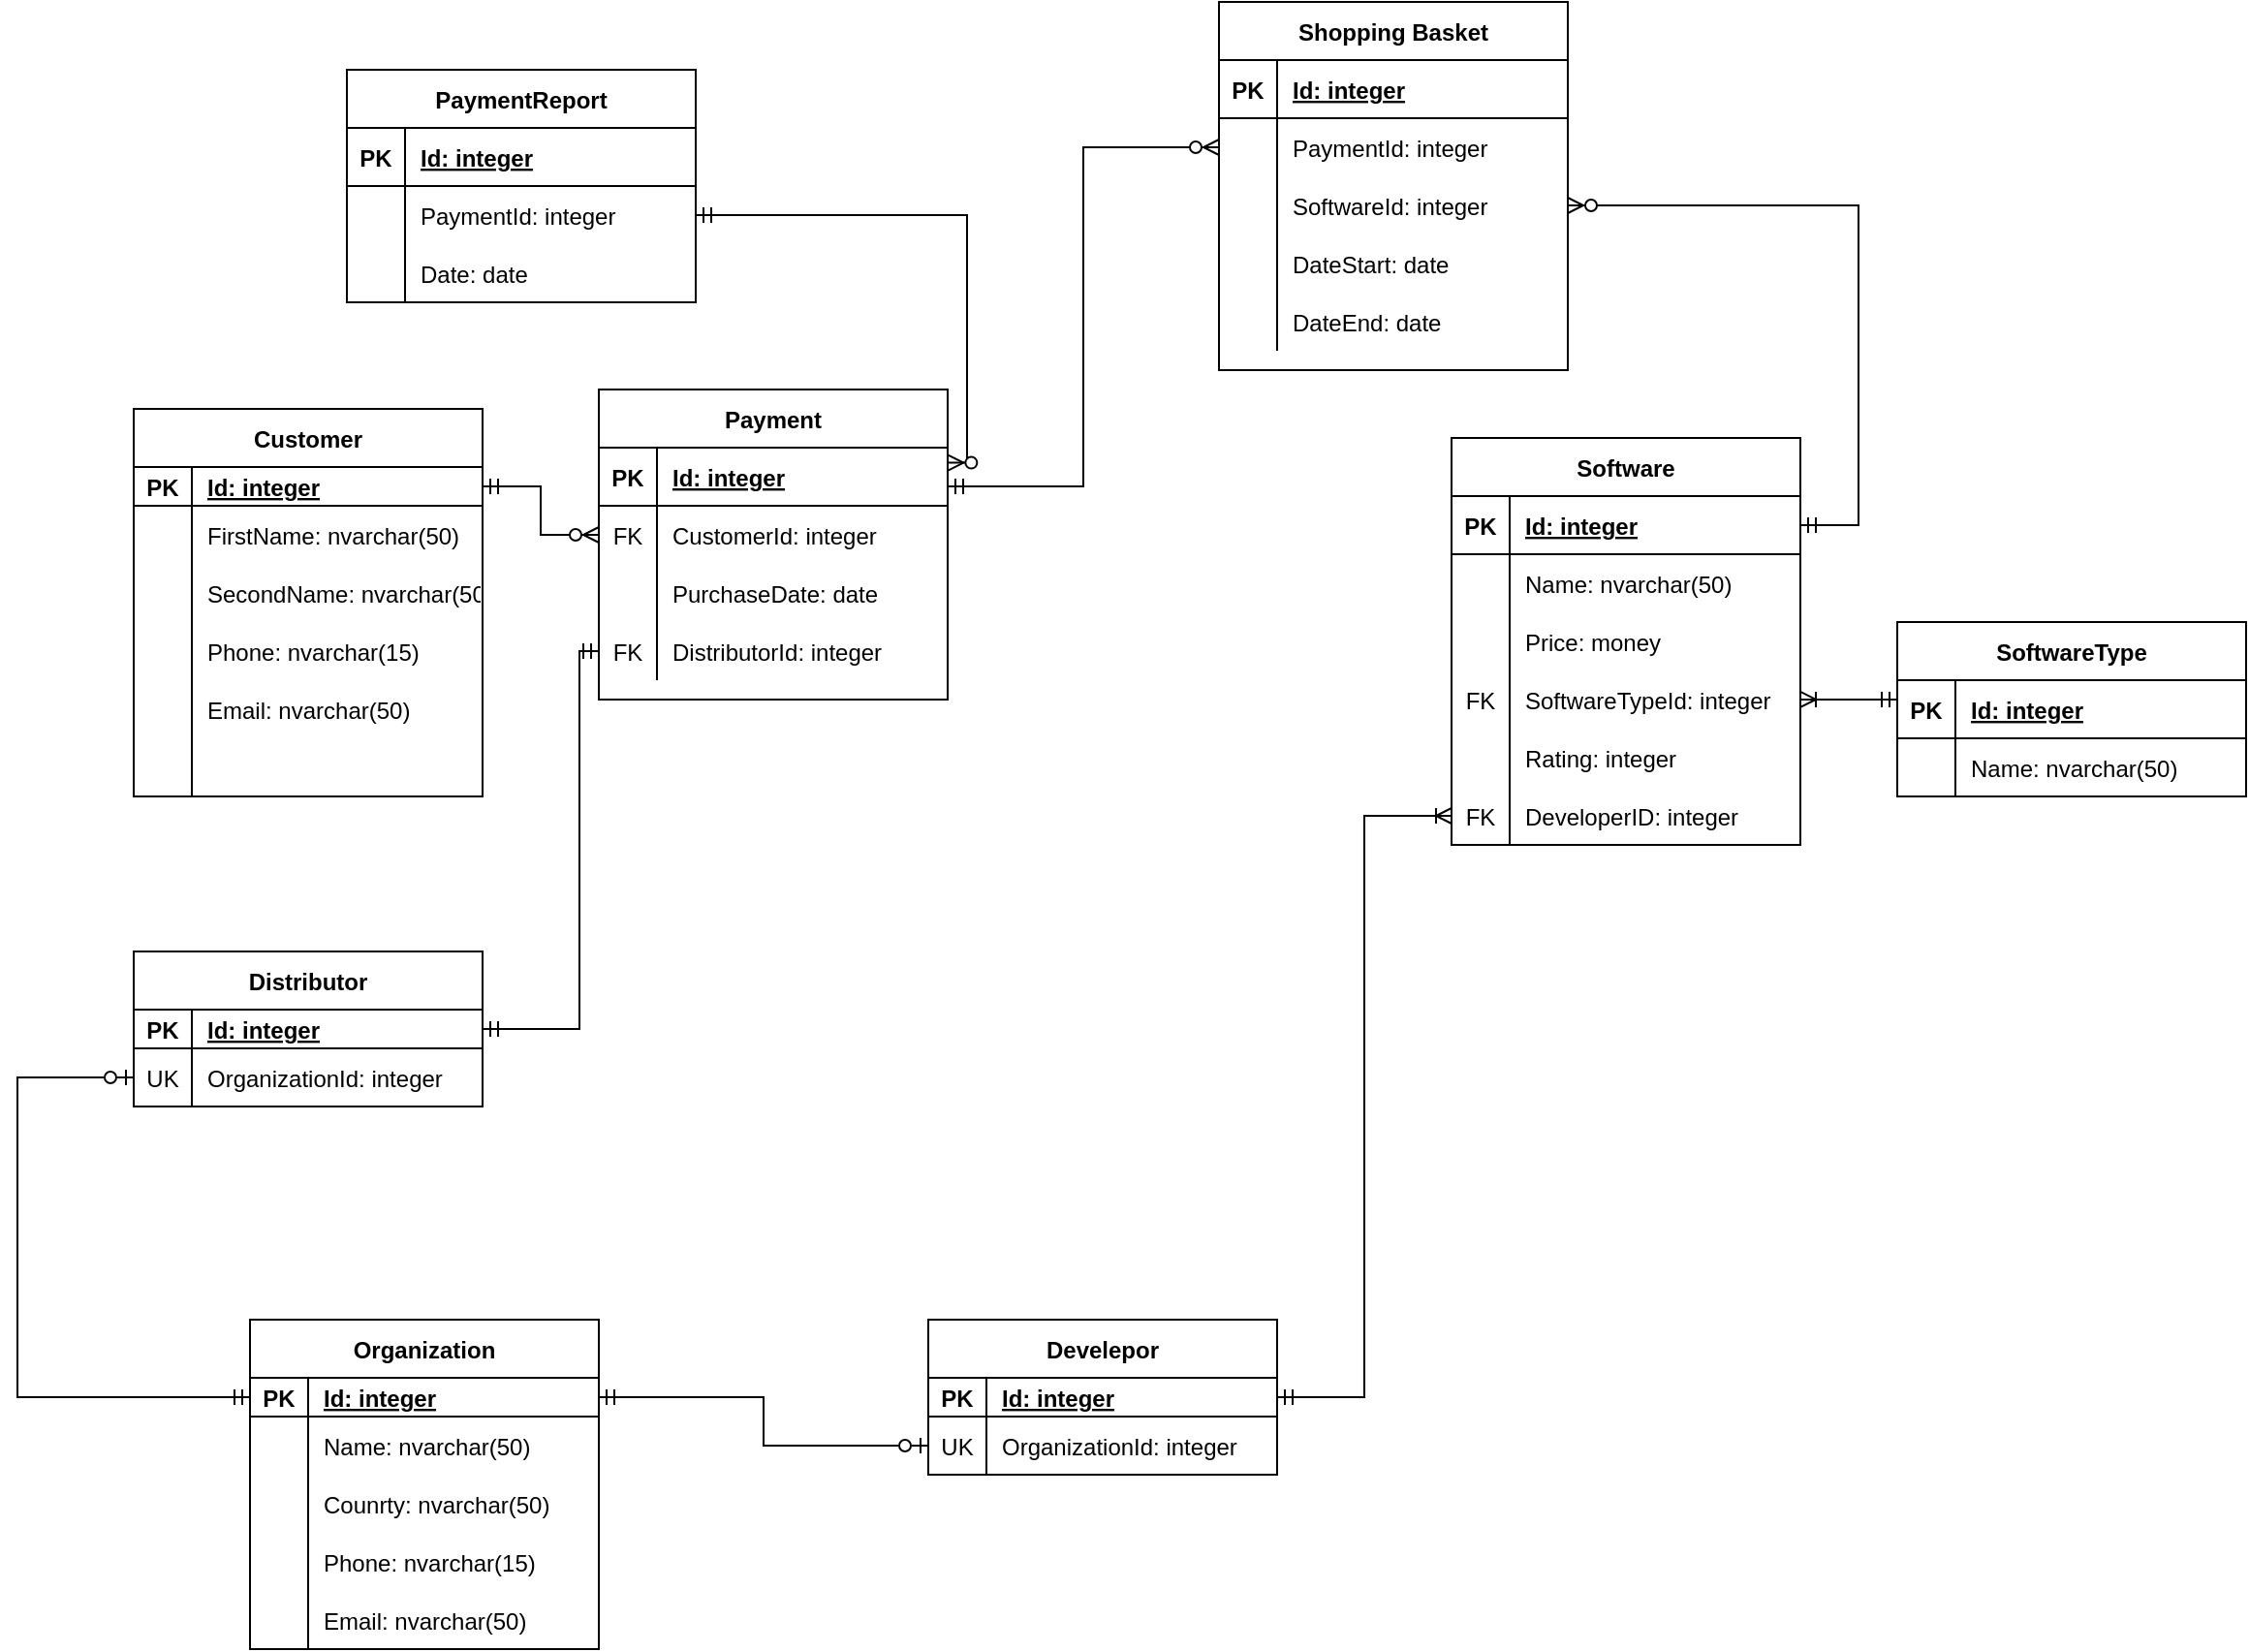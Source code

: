<mxfile version="15.8.6" type="github">
  <diagram id="dhKejh6HC9lYyDCF72yV" name="Page-1">
    <mxGraphModel dx="1221" dy="681" grid="1" gridSize="10" guides="1" tooltips="1" connect="1" arrows="1" fold="1" page="1" pageScale="1" pageWidth="1169" pageHeight="1654" math="0" shadow="0">
      <root>
        <mxCell id="0" />
        <mxCell id="1" parent="0" />
        <mxCell id="jXXDf3yo7wL9RdHtSbnh-8" value="Customer" style="shape=table;startSize=30;container=1;collapsible=1;childLayout=tableLayout;fixedRows=1;rowLines=0;fontStyle=1;align=center;resizeLast=1;strokeColor=default;" parent="1" vertex="1">
          <mxGeometry x="110" y="270" width="180" height="200" as="geometry">
            <mxRectangle x="585" y="700" width="100" height="30" as="alternateBounds" />
          </mxGeometry>
        </mxCell>
        <mxCell id="jXXDf3yo7wL9RdHtSbnh-9" value="" style="shape=partialRectangle;collapsible=0;dropTarget=0;pointerEvents=0;fillColor=none;top=0;left=0;bottom=1;right=0;points=[[0,0.5],[1,0.5]];portConstraint=eastwest;strokeColor=default;" parent="jXXDf3yo7wL9RdHtSbnh-8" vertex="1">
          <mxGeometry y="30" width="180" height="20" as="geometry" />
        </mxCell>
        <mxCell id="jXXDf3yo7wL9RdHtSbnh-10" value="PK" style="shape=partialRectangle;connectable=0;fillColor=none;top=0;left=0;bottom=0;right=0;fontStyle=1;overflow=hidden;strokeColor=default;" parent="jXXDf3yo7wL9RdHtSbnh-9" vertex="1">
          <mxGeometry width="30" height="20" as="geometry">
            <mxRectangle width="30" height="20" as="alternateBounds" />
          </mxGeometry>
        </mxCell>
        <mxCell id="jXXDf3yo7wL9RdHtSbnh-11" value="Id: integer" style="shape=partialRectangle;connectable=0;fillColor=none;top=0;left=0;bottom=0;right=0;align=left;spacingLeft=6;fontStyle=5;overflow=hidden;strokeColor=default;" parent="jXXDf3yo7wL9RdHtSbnh-9" vertex="1">
          <mxGeometry x="30" width="150" height="20" as="geometry">
            <mxRectangle width="150" height="20" as="alternateBounds" />
          </mxGeometry>
        </mxCell>
        <mxCell id="jXXDf3yo7wL9RdHtSbnh-12" value="" style="shape=partialRectangle;collapsible=0;dropTarget=0;pointerEvents=0;fillColor=none;top=0;left=0;bottom=0;right=0;points=[[0,0.5],[1,0.5]];portConstraint=eastwest;strokeColor=default;" parent="jXXDf3yo7wL9RdHtSbnh-8" vertex="1">
          <mxGeometry y="50" width="180" height="30" as="geometry" />
        </mxCell>
        <mxCell id="jXXDf3yo7wL9RdHtSbnh-13" value="" style="shape=partialRectangle;connectable=0;fillColor=none;top=0;left=0;bottom=0;right=0;editable=1;overflow=hidden;strokeColor=default;" parent="jXXDf3yo7wL9RdHtSbnh-12" vertex="1">
          <mxGeometry width="30" height="30" as="geometry">
            <mxRectangle width="30" height="30" as="alternateBounds" />
          </mxGeometry>
        </mxCell>
        <mxCell id="jXXDf3yo7wL9RdHtSbnh-14" value="FirstName: nvarchar(50)" style="shape=partialRectangle;connectable=0;fillColor=none;top=0;left=0;bottom=0;right=0;align=left;spacingLeft=6;overflow=hidden;strokeColor=default;" parent="jXXDf3yo7wL9RdHtSbnh-12" vertex="1">
          <mxGeometry x="30" width="150" height="30" as="geometry">
            <mxRectangle width="150" height="30" as="alternateBounds" />
          </mxGeometry>
        </mxCell>
        <mxCell id="jXXDf3yo7wL9RdHtSbnh-15" value="" style="shape=partialRectangle;collapsible=0;dropTarget=0;pointerEvents=0;fillColor=none;top=0;left=0;bottom=0;right=0;points=[[0,0.5],[1,0.5]];portConstraint=eastwest;strokeColor=default;" parent="jXXDf3yo7wL9RdHtSbnh-8" vertex="1">
          <mxGeometry y="80" width="180" height="30" as="geometry" />
        </mxCell>
        <mxCell id="jXXDf3yo7wL9RdHtSbnh-16" value="" style="shape=partialRectangle;connectable=0;fillColor=none;top=0;left=0;bottom=0;right=0;editable=1;overflow=hidden;strokeColor=default;" parent="jXXDf3yo7wL9RdHtSbnh-15" vertex="1">
          <mxGeometry width="30" height="30" as="geometry">
            <mxRectangle width="30" height="30" as="alternateBounds" />
          </mxGeometry>
        </mxCell>
        <mxCell id="jXXDf3yo7wL9RdHtSbnh-17" value="SecondName: nvarchar(50)" style="shape=partialRectangle;connectable=0;fillColor=none;top=0;left=0;bottom=0;right=0;align=left;spacingLeft=6;overflow=hidden;strokeColor=default;" parent="jXXDf3yo7wL9RdHtSbnh-15" vertex="1">
          <mxGeometry x="30" width="150" height="30" as="geometry">
            <mxRectangle width="150" height="30" as="alternateBounds" />
          </mxGeometry>
        </mxCell>
        <mxCell id="jXXDf3yo7wL9RdHtSbnh-100" value="" style="shape=partialRectangle;collapsible=0;dropTarget=0;pointerEvents=0;fillColor=none;top=0;left=0;bottom=0;right=0;points=[[0,0.5],[1,0.5]];portConstraint=eastwest;strokeColor=default;" parent="jXXDf3yo7wL9RdHtSbnh-8" vertex="1">
          <mxGeometry y="110" width="180" height="30" as="geometry" />
        </mxCell>
        <mxCell id="jXXDf3yo7wL9RdHtSbnh-101" value="" style="shape=partialRectangle;connectable=0;fillColor=none;top=0;left=0;bottom=0;right=0;editable=1;overflow=hidden;strokeColor=default;" parent="jXXDf3yo7wL9RdHtSbnh-100" vertex="1">
          <mxGeometry width="30" height="30" as="geometry">
            <mxRectangle width="30" height="30" as="alternateBounds" />
          </mxGeometry>
        </mxCell>
        <mxCell id="jXXDf3yo7wL9RdHtSbnh-102" value="Phone: nvarchar(15)" style="shape=partialRectangle;connectable=0;fillColor=none;top=0;left=0;bottom=0;right=0;align=left;spacingLeft=6;overflow=hidden;strokeColor=default;" parent="jXXDf3yo7wL9RdHtSbnh-100" vertex="1">
          <mxGeometry x="30" width="150" height="30" as="geometry">
            <mxRectangle width="150" height="30" as="alternateBounds" />
          </mxGeometry>
        </mxCell>
        <mxCell id="jXXDf3yo7wL9RdHtSbnh-109" value="" style="shape=partialRectangle;collapsible=0;dropTarget=0;pointerEvents=0;fillColor=none;top=0;left=0;bottom=0;right=0;points=[[0,0.5],[1,0.5]];portConstraint=eastwest;strokeColor=default;" parent="jXXDf3yo7wL9RdHtSbnh-8" vertex="1">
          <mxGeometry y="140" width="180" height="30" as="geometry" />
        </mxCell>
        <mxCell id="jXXDf3yo7wL9RdHtSbnh-110" value="" style="shape=partialRectangle;connectable=0;fillColor=none;top=0;left=0;bottom=0;right=0;editable=1;overflow=hidden;strokeColor=default;" parent="jXXDf3yo7wL9RdHtSbnh-109" vertex="1">
          <mxGeometry width="30" height="30" as="geometry">
            <mxRectangle width="30" height="30" as="alternateBounds" />
          </mxGeometry>
        </mxCell>
        <mxCell id="jXXDf3yo7wL9RdHtSbnh-111" value="Email: nvarchar(50)" style="shape=partialRectangle;connectable=0;fillColor=none;top=0;left=0;bottom=0;right=0;align=left;spacingLeft=6;overflow=hidden;strokeColor=default;" parent="jXXDf3yo7wL9RdHtSbnh-109" vertex="1">
          <mxGeometry x="30" width="150" height="30" as="geometry">
            <mxRectangle width="150" height="30" as="alternateBounds" />
          </mxGeometry>
        </mxCell>
        <mxCell id="jXXDf3yo7wL9RdHtSbnh-18" value="" style="shape=partialRectangle;collapsible=0;dropTarget=0;pointerEvents=0;fillColor=none;top=0;left=0;bottom=0;right=0;points=[[0,0.5],[1,0.5]];portConstraint=eastwest;strokeColor=default;" parent="jXXDf3yo7wL9RdHtSbnh-8" vertex="1">
          <mxGeometry y="170" width="180" height="30" as="geometry" />
        </mxCell>
        <mxCell id="jXXDf3yo7wL9RdHtSbnh-19" value="" style="shape=partialRectangle;connectable=0;fillColor=none;top=0;left=0;bottom=0;right=0;editable=1;overflow=hidden;strokeColor=default;" parent="jXXDf3yo7wL9RdHtSbnh-18" vertex="1">
          <mxGeometry width="30" height="30" as="geometry">
            <mxRectangle width="30" height="30" as="alternateBounds" />
          </mxGeometry>
        </mxCell>
        <mxCell id="jXXDf3yo7wL9RdHtSbnh-20" value="" style="shape=partialRectangle;connectable=0;fillColor=none;top=0;left=0;bottom=0;right=0;align=left;spacingLeft=6;overflow=hidden;strokeColor=default;" parent="jXXDf3yo7wL9RdHtSbnh-18" vertex="1">
          <mxGeometry x="30" width="150" height="30" as="geometry">
            <mxRectangle width="150" height="30" as="alternateBounds" />
          </mxGeometry>
        </mxCell>
        <mxCell id="jXXDf3yo7wL9RdHtSbnh-28" value="Software" style="shape=table;startSize=30;container=1;collapsible=1;childLayout=tableLayout;fixedRows=1;rowLines=0;fontStyle=1;align=center;resizeLast=1;strokeColor=default;" parent="1" vertex="1">
          <mxGeometry x="790" y="285" width="180" height="210" as="geometry">
            <mxRectangle x="740" y="270" width="50" height="30" as="alternateBounds" />
          </mxGeometry>
        </mxCell>
        <mxCell id="jXXDf3yo7wL9RdHtSbnh-29" value="" style="shape=partialRectangle;collapsible=0;dropTarget=0;pointerEvents=0;fillColor=none;top=0;left=0;bottom=1;right=0;points=[[0,0.5],[1,0.5]];portConstraint=eastwest;strokeColor=default;" parent="jXXDf3yo7wL9RdHtSbnh-28" vertex="1">
          <mxGeometry y="30" width="180" height="30" as="geometry" />
        </mxCell>
        <mxCell id="jXXDf3yo7wL9RdHtSbnh-30" value="PK" style="shape=partialRectangle;connectable=0;fillColor=none;top=0;left=0;bottom=0;right=0;fontStyle=1;overflow=hidden;strokeColor=default;" parent="jXXDf3yo7wL9RdHtSbnh-29" vertex="1">
          <mxGeometry width="30" height="30" as="geometry">
            <mxRectangle width="30" height="30" as="alternateBounds" />
          </mxGeometry>
        </mxCell>
        <mxCell id="jXXDf3yo7wL9RdHtSbnh-31" value="Id: integer" style="shape=partialRectangle;connectable=0;fillColor=none;top=0;left=0;bottom=0;right=0;align=left;spacingLeft=6;fontStyle=5;overflow=hidden;strokeColor=default;" parent="jXXDf3yo7wL9RdHtSbnh-29" vertex="1">
          <mxGeometry x="30" width="150" height="30" as="geometry">
            <mxRectangle width="150" height="30" as="alternateBounds" />
          </mxGeometry>
        </mxCell>
        <mxCell id="jXXDf3yo7wL9RdHtSbnh-32" value="" style="shape=partialRectangle;collapsible=0;dropTarget=0;pointerEvents=0;fillColor=none;top=0;left=0;bottom=0;right=0;points=[[0,0.5],[1,0.5]];portConstraint=eastwest;strokeColor=default;" parent="jXXDf3yo7wL9RdHtSbnh-28" vertex="1">
          <mxGeometry y="60" width="180" height="30" as="geometry" />
        </mxCell>
        <mxCell id="jXXDf3yo7wL9RdHtSbnh-33" value="" style="shape=partialRectangle;connectable=0;fillColor=none;top=0;left=0;bottom=0;right=0;editable=1;overflow=hidden;strokeColor=default;" parent="jXXDf3yo7wL9RdHtSbnh-32" vertex="1">
          <mxGeometry width="30" height="30" as="geometry">
            <mxRectangle width="30" height="30" as="alternateBounds" />
          </mxGeometry>
        </mxCell>
        <mxCell id="jXXDf3yo7wL9RdHtSbnh-34" value="Name: nvarchar(50)" style="shape=partialRectangle;connectable=0;fillColor=none;top=0;left=0;bottom=0;right=0;align=left;spacingLeft=6;overflow=hidden;strokeColor=default;" parent="jXXDf3yo7wL9RdHtSbnh-32" vertex="1">
          <mxGeometry x="30" width="150" height="30" as="geometry">
            <mxRectangle width="150" height="30" as="alternateBounds" />
          </mxGeometry>
        </mxCell>
        <mxCell id="jXXDf3yo7wL9RdHtSbnh-35" value="" style="shape=partialRectangle;collapsible=0;dropTarget=0;pointerEvents=0;fillColor=none;top=0;left=0;bottom=0;right=0;points=[[0,0.5],[1,0.5]];portConstraint=eastwest;strokeColor=default;" parent="jXXDf3yo7wL9RdHtSbnh-28" vertex="1">
          <mxGeometry y="90" width="180" height="30" as="geometry" />
        </mxCell>
        <mxCell id="jXXDf3yo7wL9RdHtSbnh-36" value="" style="shape=partialRectangle;connectable=0;fillColor=none;top=0;left=0;bottom=0;right=0;editable=1;overflow=hidden;strokeColor=default;" parent="jXXDf3yo7wL9RdHtSbnh-35" vertex="1">
          <mxGeometry width="30" height="30" as="geometry">
            <mxRectangle width="30" height="30" as="alternateBounds" />
          </mxGeometry>
        </mxCell>
        <mxCell id="jXXDf3yo7wL9RdHtSbnh-37" value="Price: money" style="shape=partialRectangle;connectable=0;fillColor=none;top=0;left=0;bottom=0;right=0;align=left;spacingLeft=6;overflow=hidden;strokeColor=default;" parent="jXXDf3yo7wL9RdHtSbnh-35" vertex="1">
          <mxGeometry x="30" width="150" height="30" as="geometry">
            <mxRectangle width="150" height="30" as="alternateBounds" />
          </mxGeometry>
        </mxCell>
        <mxCell id="jXXDf3yo7wL9RdHtSbnh-38" value="" style="shape=partialRectangle;collapsible=0;dropTarget=0;pointerEvents=0;fillColor=none;top=0;left=0;bottom=0;right=0;points=[[0,0.5],[1,0.5]];portConstraint=eastwest;strokeColor=default;" parent="jXXDf3yo7wL9RdHtSbnh-28" vertex="1">
          <mxGeometry y="120" width="180" height="30" as="geometry" />
        </mxCell>
        <mxCell id="jXXDf3yo7wL9RdHtSbnh-39" value="FK" style="shape=partialRectangle;connectable=0;fillColor=none;top=0;left=0;bottom=0;right=0;editable=1;overflow=hidden;strokeColor=default;" parent="jXXDf3yo7wL9RdHtSbnh-38" vertex="1">
          <mxGeometry width="30" height="30" as="geometry">
            <mxRectangle width="30" height="30" as="alternateBounds" />
          </mxGeometry>
        </mxCell>
        <mxCell id="jXXDf3yo7wL9RdHtSbnh-40" value="SoftwareTypeId: integer" style="shape=partialRectangle;connectable=0;fillColor=none;top=0;left=0;bottom=0;right=0;align=left;spacingLeft=6;overflow=hidden;strokeColor=default;" parent="jXXDf3yo7wL9RdHtSbnh-38" vertex="1">
          <mxGeometry x="30" width="150" height="30" as="geometry">
            <mxRectangle width="150" height="30" as="alternateBounds" />
          </mxGeometry>
        </mxCell>
        <mxCell id="lWP3Ts8ssqupB7iZeVNs-1" value="" style="shape=partialRectangle;collapsible=0;dropTarget=0;pointerEvents=0;fillColor=none;top=0;left=0;bottom=0;right=0;points=[[0,0.5],[1,0.5]];portConstraint=eastwest;" parent="jXXDf3yo7wL9RdHtSbnh-28" vertex="1">
          <mxGeometry y="150" width="180" height="30" as="geometry" />
        </mxCell>
        <mxCell id="lWP3Ts8ssqupB7iZeVNs-2" value="" style="shape=partialRectangle;connectable=0;fillColor=none;top=0;left=0;bottom=0;right=0;editable=1;overflow=hidden;" parent="lWP3Ts8ssqupB7iZeVNs-1" vertex="1">
          <mxGeometry width="30" height="30" as="geometry">
            <mxRectangle width="30" height="30" as="alternateBounds" />
          </mxGeometry>
        </mxCell>
        <mxCell id="lWP3Ts8ssqupB7iZeVNs-3" value="Rating: integer" style="shape=partialRectangle;connectable=0;fillColor=none;top=0;left=0;bottom=0;right=0;align=left;spacingLeft=6;overflow=hidden;" parent="lWP3Ts8ssqupB7iZeVNs-1" vertex="1">
          <mxGeometry x="30" width="150" height="30" as="geometry">
            <mxRectangle width="150" height="30" as="alternateBounds" />
          </mxGeometry>
        </mxCell>
        <mxCell id="jXXDf3yo7wL9RdHtSbnh-174" value="" style="shape=partialRectangle;collapsible=0;dropTarget=0;pointerEvents=0;fillColor=none;top=0;left=0;bottom=0;right=0;points=[[0,0.5],[1,0.5]];portConstraint=eastwest;strokeColor=default;" parent="jXXDf3yo7wL9RdHtSbnh-28" vertex="1">
          <mxGeometry y="180" width="180" height="30" as="geometry" />
        </mxCell>
        <mxCell id="jXXDf3yo7wL9RdHtSbnh-175" value="FK" style="shape=partialRectangle;connectable=0;fillColor=none;top=0;left=0;bottom=0;right=0;editable=1;overflow=hidden;strokeColor=default;" parent="jXXDf3yo7wL9RdHtSbnh-174" vertex="1">
          <mxGeometry width="30" height="30" as="geometry">
            <mxRectangle width="30" height="30" as="alternateBounds" />
          </mxGeometry>
        </mxCell>
        <mxCell id="jXXDf3yo7wL9RdHtSbnh-176" value="DeveloperID: integer" style="shape=partialRectangle;connectable=0;fillColor=none;top=0;left=0;bottom=0;right=0;align=left;spacingLeft=6;overflow=hidden;strokeColor=default;" parent="jXXDf3yo7wL9RdHtSbnh-174" vertex="1">
          <mxGeometry x="30" width="150" height="30" as="geometry">
            <mxRectangle width="150" height="30" as="alternateBounds" />
          </mxGeometry>
        </mxCell>
        <mxCell id="jXXDf3yo7wL9RdHtSbnh-84" value="Payment" style="shape=table;startSize=30;container=1;collapsible=1;childLayout=tableLayout;fixedRows=1;rowLines=0;fontStyle=1;align=center;resizeLast=1;strokeColor=default;" parent="1" vertex="1">
          <mxGeometry x="350" y="260" width="180" height="160" as="geometry">
            <mxRectangle x="405" y="280" width="80" height="30" as="alternateBounds" />
          </mxGeometry>
        </mxCell>
        <mxCell id="jXXDf3yo7wL9RdHtSbnh-85" value="" style="shape=partialRectangle;collapsible=0;dropTarget=0;pointerEvents=0;fillColor=none;top=0;left=0;bottom=1;right=0;points=[[0,0.5],[1,0.5]];portConstraint=eastwest;strokeColor=default;" parent="jXXDf3yo7wL9RdHtSbnh-84" vertex="1">
          <mxGeometry y="30" width="180" height="30" as="geometry" />
        </mxCell>
        <mxCell id="jXXDf3yo7wL9RdHtSbnh-86" value="PK" style="shape=partialRectangle;connectable=0;fillColor=none;top=0;left=0;bottom=0;right=0;fontStyle=1;overflow=hidden;strokeColor=default;" parent="jXXDf3yo7wL9RdHtSbnh-85" vertex="1">
          <mxGeometry width="30" height="30" as="geometry">
            <mxRectangle width="30" height="30" as="alternateBounds" />
          </mxGeometry>
        </mxCell>
        <mxCell id="jXXDf3yo7wL9RdHtSbnh-87" value="Id: integer" style="shape=partialRectangle;connectable=0;fillColor=none;top=0;left=0;bottom=0;right=0;align=left;spacingLeft=6;fontStyle=5;overflow=hidden;strokeColor=default;" parent="jXXDf3yo7wL9RdHtSbnh-85" vertex="1">
          <mxGeometry x="30" width="150" height="30" as="geometry">
            <mxRectangle width="150" height="30" as="alternateBounds" />
          </mxGeometry>
        </mxCell>
        <mxCell id="jXXDf3yo7wL9RdHtSbnh-88" value="" style="shape=partialRectangle;collapsible=0;dropTarget=0;pointerEvents=0;fillColor=none;top=0;left=0;bottom=0;right=0;points=[[0,0.5],[1,0.5]];portConstraint=eastwest;strokeColor=default;" parent="jXXDf3yo7wL9RdHtSbnh-84" vertex="1">
          <mxGeometry y="60" width="180" height="30" as="geometry" />
        </mxCell>
        <mxCell id="jXXDf3yo7wL9RdHtSbnh-89" value="FK" style="shape=partialRectangle;connectable=0;fillColor=none;top=0;left=0;bottom=0;right=0;editable=1;overflow=hidden;strokeColor=default;" parent="jXXDf3yo7wL9RdHtSbnh-88" vertex="1">
          <mxGeometry width="30" height="30" as="geometry">
            <mxRectangle width="30" height="30" as="alternateBounds" />
          </mxGeometry>
        </mxCell>
        <mxCell id="jXXDf3yo7wL9RdHtSbnh-90" value="CustomerId: integer" style="shape=partialRectangle;connectable=0;fillColor=none;top=0;left=0;bottom=0;right=0;align=left;spacingLeft=6;overflow=hidden;strokeColor=default;" parent="jXXDf3yo7wL9RdHtSbnh-88" vertex="1">
          <mxGeometry x="30" width="150" height="30" as="geometry">
            <mxRectangle width="150" height="30" as="alternateBounds" />
          </mxGeometry>
        </mxCell>
        <mxCell id="jXXDf3yo7wL9RdHtSbnh-94" value="" style="shape=partialRectangle;collapsible=0;dropTarget=0;pointerEvents=0;fillColor=none;top=0;left=0;bottom=0;right=0;points=[[0,0.5],[1,0.5]];portConstraint=eastwest;strokeColor=default;" parent="jXXDf3yo7wL9RdHtSbnh-84" vertex="1">
          <mxGeometry y="90" width="180" height="30" as="geometry" />
        </mxCell>
        <mxCell id="jXXDf3yo7wL9RdHtSbnh-95" value="" style="shape=partialRectangle;connectable=0;fillColor=none;top=0;left=0;bottom=0;right=0;editable=1;overflow=hidden;strokeColor=default;" parent="jXXDf3yo7wL9RdHtSbnh-94" vertex="1">
          <mxGeometry width="30" height="30" as="geometry">
            <mxRectangle width="30" height="30" as="alternateBounds" />
          </mxGeometry>
        </mxCell>
        <mxCell id="jXXDf3yo7wL9RdHtSbnh-96" value="PurchaseDate: date" style="shape=partialRectangle;connectable=0;fillColor=none;top=0;left=0;bottom=0;right=0;align=left;spacingLeft=6;overflow=hidden;strokeColor=default;" parent="jXXDf3yo7wL9RdHtSbnh-94" vertex="1">
          <mxGeometry x="30" width="150" height="30" as="geometry">
            <mxRectangle width="150" height="30" as="alternateBounds" />
          </mxGeometry>
        </mxCell>
        <mxCell id="jXXDf3yo7wL9RdHtSbnh-146" value="" style="shape=partialRectangle;collapsible=0;dropTarget=0;pointerEvents=0;fillColor=none;top=0;left=0;bottom=0;right=0;points=[[0,0.5],[1,0.5]];portConstraint=eastwest;strokeColor=default;" parent="jXXDf3yo7wL9RdHtSbnh-84" vertex="1">
          <mxGeometry y="120" width="180" height="30" as="geometry" />
        </mxCell>
        <mxCell id="jXXDf3yo7wL9RdHtSbnh-147" value="FK" style="shape=partialRectangle;connectable=0;fillColor=none;top=0;left=0;bottom=0;right=0;editable=1;overflow=hidden;strokeColor=default;" parent="jXXDf3yo7wL9RdHtSbnh-146" vertex="1">
          <mxGeometry width="30" height="30" as="geometry">
            <mxRectangle width="30" height="30" as="alternateBounds" />
          </mxGeometry>
        </mxCell>
        <mxCell id="jXXDf3yo7wL9RdHtSbnh-148" value="DistributorId: integer" style="shape=partialRectangle;connectable=0;fillColor=none;top=0;left=0;bottom=0;right=0;align=left;spacingLeft=6;overflow=hidden;strokeColor=default;" parent="jXXDf3yo7wL9RdHtSbnh-146" vertex="1">
          <mxGeometry x="30" width="150" height="30" as="geometry">
            <mxRectangle width="150" height="30" as="alternateBounds" />
          </mxGeometry>
        </mxCell>
        <mxCell id="jXXDf3yo7wL9RdHtSbnh-113" value="" style="edgeStyle=orthogonalEdgeStyle;fontSize=12;html=1;endArrow=ERzeroToMany;startArrow=ERmandOne;rounded=0;" parent="1" source="jXXDf3yo7wL9RdHtSbnh-9" target="jXXDf3yo7wL9RdHtSbnh-88" edge="1">
          <mxGeometry width="100" height="100" relative="1" as="geometry">
            <mxPoint x="310" y="590" as="sourcePoint" />
            <mxPoint x="410" y="490" as="targetPoint" />
          </mxGeometry>
        </mxCell>
        <mxCell id="jXXDf3yo7wL9RdHtSbnh-121" value="Distributor" style="shape=table;startSize=30;container=1;collapsible=1;childLayout=tableLayout;fixedRows=1;rowLines=0;fontStyle=1;align=center;resizeLast=1;strokeColor=default;" parent="1" vertex="1">
          <mxGeometry x="110" y="550" width="180" height="80" as="geometry">
            <mxRectangle x="585" y="700" width="100" height="30" as="alternateBounds" />
          </mxGeometry>
        </mxCell>
        <mxCell id="jXXDf3yo7wL9RdHtSbnh-122" value="" style="shape=partialRectangle;collapsible=0;dropTarget=0;pointerEvents=0;fillColor=none;top=0;left=0;bottom=1;right=0;points=[[0,0.5],[1,0.5]];portConstraint=eastwest;strokeColor=default;" parent="jXXDf3yo7wL9RdHtSbnh-121" vertex="1">
          <mxGeometry y="30" width="180" height="20" as="geometry" />
        </mxCell>
        <mxCell id="jXXDf3yo7wL9RdHtSbnh-123" value="PK" style="shape=partialRectangle;connectable=0;fillColor=none;top=0;left=0;bottom=0;right=0;fontStyle=1;overflow=hidden;strokeColor=default;" parent="jXXDf3yo7wL9RdHtSbnh-122" vertex="1">
          <mxGeometry width="30" height="20" as="geometry">
            <mxRectangle width="30" height="20" as="alternateBounds" />
          </mxGeometry>
        </mxCell>
        <mxCell id="jXXDf3yo7wL9RdHtSbnh-124" value="Id: integer" style="shape=partialRectangle;connectable=0;fillColor=none;top=0;left=0;bottom=0;right=0;align=left;spacingLeft=6;fontStyle=5;overflow=hidden;strokeColor=default;" parent="jXXDf3yo7wL9RdHtSbnh-122" vertex="1">
          <mxGeometry x="30" width="150" height="20" as="geometry">
            <mxRectangle width="150" height="20" as="alternateBounds" />
          </mxGeometry>
        </mxCell>
        <mxCell id="D3QCCwfldmFhSeAghwSl-63" value="" style="shape=partialRectangle;collapsible=0;dropTarget=0;pointerEvents=0;fillColor=none;top=0;left=0;bottom=0;right=0;points=[[0,0.5],[1,0.5]];portConstraint=eastwest;strokeColor=default;" parent="jXXDf3yo7wL9RdHtSbnh-121" vertex="1">
          <mxGeometry y="50" width="180" height="30" as="geometry" />
        </mxCell>
        <mxCell id="D3QCCwfldmFhSeAghwSl-64" value="UK" style="shape=partialRectangle;connectable=0;fillColor=none;top=0;left=0;bottom=0;right=0;editable=1;overflow=hidden;strokeColor=default;" parent="D3QCCwfldmFhSeAghwSl-63" vertex="1">
          <mxGeometry width="30" height="30" as="geometry">
            <mxRectangle width="30" height="30" as="alternateBounds" />
          </mxGeometry>
        </mxCell>
        <mxCell id="D3QCCwfldmFhSeAghwSl-65" value="OrganizationId: integer" style="shape=partialRectangle;connectable=0;fillColor=none;top=0;left=0;bottom=0;right=0;align=left;spacingLeft=6;overflow=hidden;strokeColor=default;" parent="D3QCCwfldmFhSeAghwSl-63" vertex="1">
          <mxGeometry x="30" width="150" height="30" as="geometry">
            <mxRectangle width="150" height="30" as="alternateBounds" />
          </mxGeometry>
        </mxCell>
        <mxCell id="jXXDf3yo7wL9RdHtSbnh-149" value="" style="edgeStyle=orthogonalEdgeStyle;fontSize=12;html=1;endArrow=ERmandOne;startArrow=ERmandOne;rounded=0;" parent="1" source="jXXDf3yo7wL9RdHtSbnh-122" target="jXXDf3yo7wL9RdHtSbnh-146" edge="1">
          <mxGeometry width="100" height="100" relative="1" as="geometry">
            <mxPoint x="340" y="590" as="sourcePoint" />
            <mxPoint x="440" y="490" as="targetPoint" />
            <Array as="points">
              <mxPoint x="340" y="590" />
              <mxPoint x="340" y="395" />
            </Array>
          </mxGeometry>
        </mxCell>
        <mxCell id="jXXDf3yo7wL9RdHtSbnh-150" value="Develepor" style="shape=table;startSize=30;container=1;collapsible=1;childLayout=tableLayout;fixedRows=1;rowLines=0;fontStyle=1;align=center;resizeLast=1;" parent="1" vertex="1">
          <mxGeometry x="520" y="740" width="180" height="80" as="geometry">
            <mxRectangle x="585" y="700" width="100" height="30" as="alternateBounds" />
          </mxGeometry>
        </mxCell>
        <mxCell id="jXXDf3yo7wL9RdHtSbnh-151" value="" style="shape=partialRectangle;collapsible=0;dropTarget=0;pointerEvents=0;fillColor=none;top=0;left=0;bottom=1;right=0;points=[[0,0.5],[1,0.5]];portConstraint=eastwest;strokeColor=default;" parent="jXXDf3yo7wL9RdHtSbnh-150" vertex="1">
          <mxGeometry y="30" width="180" height="20" as="geometry" />
        </mxCell>
        <mxCell id="jXXDf3yo7wL9RdHtSbnh-152" value="PK" style="shape=partialRectangle;connectable=0;fillColor=none;top=0;left=0;bottom=0;right=0;fontStyle=1;overflow=hidden;strokeColor=default;" parent="jXXDf3yo7wL9RdHtSbnh-151" vertex="1">
          <mxGeometry width="30" height="20" as="geometry">
            <mxRectangle width="30" height="20" as="alternateBounds" />
          </mxGeometry>
        </mxCell>
        <mxCell id="jXXDf3yo7wL9RdHtSbnh-153" value="Id: integer" style="shape=partialRectangle;connectable=0;fillColor=none;top=0;left=0;bottom=0;right=0;align=left;spacingLeft=6;fontStyle=5;overflow=hidden;strokeColor=default;" parent="jXXDf3yo7wL9RdHtSbnh-151" vertex="1">
          <mxGeometry x="30" width="150" height="20" as="geometry">
            <mxRectangle width="150" height="20" as="alternateBounds" />
          </mxGeometry>
        </mxCell>
        <mxCell id="9CmviFuqW4FOYvYSpBmp-25" value="" style="shape=partialRectangle;collapsible=0;dropTarget=0;pointerEvents=0;fillColor=none;top=0;left=0;bottom=0;right=0;points=[[0,0.5],[1,0.5]];portConstraint=eastwest;" parent="jXXDf3yo7wL9RdHtSbnh-150" vertex="1">
          <mxGeometry y="50" width="180" height="30" as="geometry" />
        </mxCell>
        <mxCell id="9CmviFuqW4FOYvYSpBmp-26" value="UK" style="shape=partialRectangle;connectable=0;fillColor=none;top=0;left=0;bottom=0;right=0;editable=1;overflow=hidden;" parent="9CmviFuqW4FOYvYSpBmp-25" vertex="1">
          <mxGeometry width="30" height="30" as="geometry">
            <mxRectangle width="30" height="30" as="alternateBounds" />
          </mxGeometry>
        </mxCell>
        <mxCell id="9CmviFuqW4FOYvYSpBmp-27" value="OrganizationId: integer" style="shape=partialRectangle;connectable=0;fillColor=none;top=0;left=0;bottom=0;right=0;align=left;spacingLeft=6;overflow=hidden;" parent="9CmviFuqW4FOYvYSpBmp-25" vertex="1">
          <mxGeometry x="30" width="150" height="30" as="geometry">
            <mxRectangle width="150" height="30" as="alternateBounds" />
          </mxGeometry>
        </mxCell>
        <mxCell id="jXXDf3yo7wL9RdHtSbnh-173" value="" style="edgeStyle=orthogonalEdgeStyle;fontSize=12;html=1;endArrow=ERoneToMany;startArrow=ERmandOne;rounded=0;startFill=0;" parent="1" source="jXXDf3yo7wL9RdHtSbnh-151" target="jXXDf3yo7wL9RdHtSbnh-174" edge="1">
          <mxGeometry width="100" height="100" relative="1" as="geometry">
            <mxPoint x="445" y="670" as="sourcePoint" />
            <mxPoint x="545" y="570" as="targetPoint" />
          </mxGeometry>
        </mxCell>
        <mxCell id="D3QCCwfldmFhSeAghwSl-1" value="SoftwareType" style="shape=table;startSize=30;container=1;collapsible=1;childLayout=tableLayout;fixedRows=1;rowLines=0;fontStyle=1;align=center;resizeLast=1;strokeColor=default;" parent="1" vertex="1">
          <mxGeometry x="1020" y="380" width="180" height="90" as="geometry">
            <mxRectangle x="585" y="290" width="50" height="30" as="alternateBounds" />
          </mxGeometry>
        </mxCell>
        <mxCell id="D3QCCwfldmFhSeAghwSl-2" value="" style="shape=partialRectangle;collapsible=0;dropTarget=0;pointerEvents=0;fillColor=none;top=0;left=0;bottom=1;right=0;points=[[0,0.5],[1,0.5]];portConstraint=eastwest;strokeColor=default;" parent="D3QCCwfldmFhSeAghwSl-1" vertex="1">
          <mxGeometry y="30" width="180" height="30" as="geometry" />
        </mxCell>
        <mxCell id="D3QCCwfldmFhSeAghwSl-3" value="PK" style="shape=partialRectangle;connectable=0;fillColor=none;top=0;left=0;bottom=0;right=0;fontStyle=1;overflow=hidden;strokeColor=default;" parent="D3QCCwfldmFhSeAghwSl-2" vertex="1">
          <mxGeometry width="30" height="30" as="geometry">
            <mxRectangle width="30" height="30" as="alternateBounds" />
          </mxGeometry>
        </mxCell>
        <mxCell id="D3QCCwfldmFhSeAghwSl-4" value="Id: integer" style="shape=partialRectangle;connectable=0;fillColor=none;top=0;left=0;bottom=0;right=0;align=left;spacingLeft=6;fontStyle=5;overflow=hidden;strokeColor=default;" parent="D3QCCwfldmFhSeAghwSl-2" vertex="1">
          <mxGeometry x="30" width="150" height="30" as="geometry">
            <mxRectangle width="150" height="30" as="alternateBounds" />
          </mxGeometry>
        </mxCell>
        <mxCell id="D3QCCwfldmFhSeAghwSl-5" value="" style="shape=partialRectangle;collapsible=0;dropTarget=0;pointerEvents=0;fillColor=none;top=0;left=0;bottom=0;right=0;points=[[0,0.5],[1,0.5]];portConstraint=eastwest;strokeColor=default;" parent="D3QCCwfldmFhSeAghwSl-1" vertex="1">
          <mxGeometry y="60" width="180" height="30" as="geometry" />
        </mxCell>
        <mxCell id="D3QCCwfldmFhSeAghwSl-6" value="" style="shape=partialRectangle;connectable=0;fillColor=none;top=0;left=0;bottom=0;right=0;editable=1;overflow=hidden;strokeColor=default;" parent="D3QCCwfldmFhSeAghwSl-5" vertex="1">
          <mxGeometry width="30" height="30" as="geometry">
            <mxRectangle width="30" height="30" as="alternateBounds" />
          </mxGeometry>
        </mxCell>
        <mxCell id="D3QCCwfldmFhSeAghwSl-7" value="Name: nvarchar(50)" style="shape=partialRectangle;connectable=0;fillColor=none;top=0;left=0;bottom=0;right=0;align=left;spacingLeft=6;overflow=hidden;strokeColor=default;" parent="D3QCCwfldmFhSeAghwSl-5" vertex="1">
          <mxGeometry x="30" width="150" height="30" as="geometry">
            <mxRectangle width="150" height="30" as="alternateBounds" />
          </mxGeometry>
        </mxCell>
        <mxCell id="D3QCCwfldmFhSeAghwSl-20" value="" style="edgeStyle=orthogonalEdgeStyle;fontSize=12;html=1;endArrow=ERoneToMany;startArrow=ERmandOne;rounded=0;startFill=0;exitX=0;exitY=0.333;exitDx=0;exitDy=0;exitPerimeter=0;" parent="1" source="D3QCCwfldmFhSeAghwSl-2" target="jXXDf3yo7wL9RdHtSbnh-38" edge="1">
          <mxGeometry width="100" height="100" relative="1" as="geometry">
            <mxPoint x="660" y="670" as="sourcePoint" />
            <mxPoint x="750" y="475.034" as="targetPoint" />
          </mxGeometry>
        </mxCell>
        <mxCell id="D3QCCwfldmFhSeAghwSl-40" value="Organization" style="shape=table;startSize=30;container=1;collapsible=1;childLayout=tableLayout;fixedRows=1;rowLines=0;fontStyle=1;align=center;resizeLast=1;strokeColor=default;" parent="1" vertex="1">
          <mxGeometry x="170" y="740" width="180" height="170" as="geometry">
            <mxRectangle x="585" y="700" width="100" height="30" as="alternateBounds" />
          </mxGeometry>
        </mxCell>
        <mxCell id="D3QCCwfldmFhSeAghwSl-41" value="" style="shape=partialRectangle;collapsible=0;dropTarget=0;pointerEvents=0;fillColor=none;top=0;left=0;bottom=1;right=0;points=[[0,0.5],[1,0.5]];portConstraint=eastwest;strokeColor=default;" parent="D3QCCwfldmFhSeAghwSl-40" vertex="1">
          <mxGeometry y="30" width="180" height="20" as="geometry" />
        </mxCell>
        <mxCell id="D3QCCwfldmFhSeAghwSl-42" value="PK" style="shape=partialRectangle;connectable=0;fillColor=none;top=0;left=0;bottom=0;right=0;fontStyle=1;overflow=hidden;strokeColor=default;" parent="D3QCCwfldmFhSeAghwSl-41" vertex="1">
          <mxGeometry width="30" height="20" as="geometry">
            <mxRectangle width="30" height="20" as="alternateBounds" />
          </mxGeometry>
        </mxCell>
        <mxCell id="D3QCCwfldmFhSeAghwSl-43" value="Id: integer" style="shape=partialRectangle;connectable=0;fillColor=none;top=0;left=0;bottom=0;right=0;align=left;spacingLeft=6;fontStyle=5;overflow=hidden;strokeColor=default;" parent="D3QCCwfldmFhSeAghwSl-41" vertex="1">
          <mxGeometry x="30" width="150" height="20" as="geometry">
            <mxRectangle width="150" height="20" as="alternateBounds" />
          </mxGeometry>
        </mxCell>
        <mxCell id="D3QCCwfldmFhSeAghwSl-44" value="" style="shape=partialRectangle;collapsible=0;dropTarget=0;pointerEvents=0;fillColor=none;top=0;left=0;bottom=0;right=0;points=[[0,0.5],[1,0.5]];portConstraint=eastwest;strokeColor=default;" parent="D3QCCwfldmFhSeAghwSl-40" vertex="1">
          <mxGeometry y="50" width="180" height="30" as="geometry" />
        </mxCell>
        <mxCell id="D3QCCwfldmFhSeAghwSl-45" value="" style="shape=partialRectangle;connectable=0;fillColor=none;top=0;left=0;bottom=0;right=0;editable=1;overflow=hidden;strokeColor=default;" parent="D3QCCwfldmFhSeAghwSl-44" vertex="1">
          <mxGeometry width="30" height="30" as="geometry">
            <mxRectangle width="30" height="30" as="alternateBounds" />
          </mxGeometry>
        </mxCell>
        <mxCell id="D3QCCwfldmFhSeAghwSl-46" value="Name: nvarchar(50)" style="shape=partialRectangle;connectable=0;fillColor=none;top=0;left=0;bottom=0;right=0;align=left;spacingLeft=6;overflow=hidden;strokeColor=default;" parent="D3QCCwfldmFhSeAghwSl-44" vertex="1">
          <mxGeometry x="30" width="150" height="30" as="geometry">
            <mxRectangle width="150" height="30" as="alternateBounds" />
          </mxGeometry>
        </mxCell>
        <mxCell id="D3QCCwfldmFhSeAghwSl-47" value="" style="shape=partialRectangle;collapsible=0;dropTarget=0;pointerEvents=0;fillColor=none;top=0;left=0;bottom=0;right=0;points=[[0,0.5],[1,0.5]];portConstraint=eastwest;strokeColor=default;" parent="D3QCCwfldmFhSeAghwSl-40" vertex="1">
          <mxGeometry y="80" width="180" height="30" as="geometry" />
        </mxCell>
        <mxCell id="D3QCCwfldmFhSeAghwSl-48" value="" style="shape=partialRectangle;connectable=0;fillColor=none;top=0;left=0;bottom=0;right=0;editable=1;overflow=hidden;strokeColor=default;" parent="D3QCCwfldmFhSeAghwSl-47" vertex="1">
          <mxGeometry width="30" height="30" as="geometry">
            <mxRectangle width="30" height="30" as="alternateBounds" />
          </mxGeometry>
        </mxCell>
        <mxCell id="D3QCCwfldmFhSeAghwSl-49" value="Counrty: nvarchar(50)" style="shape=partialRectangle;connectable=0;fillColor=none;top=0;left=0;bottom=0;right=0;align=left;spacingLeft=6;overflow=hidden;strokeColor=default;" parent="D3QCCwfldmFhSeAghwSl-47" vertex="1">
          <mxGeometry x="30" width="150" height="30" as="geometry">
            <mxRectangle width="150" height="30" as="alternateBounds" />
          </mxGeometry>
        </mxCell>
        <mxCell id="D3QCCwfldmFhSeAghwSl-50" value="" style="shape=partialRectangle;collapsible=0;dropTarget=0;pointerEvents=0;fillColor=none;top=0;left=0;bottom=0;right=0;points=[[0,0.5],[1,0.5]];portConstraint=eastwest;strokeColor=default;" parent="D3QCCwfldmFhSeAghwSl-40" vertex="1">
          <mxGeometry y="110" width="180" height="30" as="geometry" />
        </mxCell>
        <mxCell id="D3QCCwfldmFhSeAghwSl-51" value="" style="shape=partialRectangle;connectable=0;fillColor=none;top=0;left=0;bottom=0;right=0;editable=1;overflow=hidden;strokeColor=default;" parent="D3QCCwfldmFhSeAghwSl-50" vertex="1">
          <mxGeometry width="30" height="30" as="geometry">
            <mxRectangle width="30" height="30" as="alternateBounds" />
          </mxGeometry>
        </mxCell>
        <mxCell id="D3QCCwfldmFhSeAghwSl-52" value="Phone: nvarchar(15)" style="shape=partialRectangle;connectable=0;fillColor=none;top=0;left=0;bottom=0;right=0;align=left;spacingLeft=6;overflow=hidden;strokeColor=default;" parent="D3QCCwfldmFhSeAghwSl-50" vertex="1">
          <mxGeometry x="30" width="150" height="30" as="geometry">
            <mxRectangle width="150" height="30" as="alternateBounds" />
          </mxGeometry>
        </mxCell>
        <mxCell id="D3QCCwfldmFhSeAghwSl-53" value="" style="shape=partialRectangle;collapsible=0;dropTarget=0;pointerEvents=0;fillColor=none;top=0;left=0;bottom=0;right=0;points=[[0,0.5],[1,0.5]];portConstraint=eastwest;strokeColor=default;" parent="D3QCCwfldmFhSeAghwSl-40" vertex="1">
          <mxGeometry y="140" width="180" height="30" as="geometry" />
        </mxCell>
        <mxCell id="D3QCCwfldmFhSeAghwSl-54" value="" style="shape=partialRectangle;connectable=0;fillColor=none;top=0;left=0;bottom=0;right=0;editable=1;overflow=hidden;strokeColor=default;" parent="D3QCCwfldmFhSeAghwSl-53" vertex="1">
          <mxGeometry width="30" height="30" as="geometry">
            <mxRectangle width="30" height="30" as="alternateBounds" />
          </mxGeometry>
        </mxCell>
        <mxCell id="D3QCCwfldmFhSeAghwSl-55" value="Email: nvarchar(50)" style="shape=partialRectangle;connectable=0;fillColor=none;top=0;left=0;bottom=0;right=0;align=left;spacingLeft=6;overflow=hidden;strokeColor=default;" parent="D3QCCwfldmFhSeAghwSl-53" vertex="1">
          <mxGeometry x="30" width="150" height="30" as="geometry">
            <mxRectangle width="150" height="30" as="alternateBounds" />
          </mxGeometry>
        </mxCell>
        <mxCell id="D3QCCwfldmFhSeAghwSl-62" value="" style="fontSize=12;html=1;endArrow=ERmandOne;startArrow=ERzeroToOne;rounded=0;startFill=0;endFill=0;edgeStyle=orthogonalEdgeStyle;" parent="1" source="9CmviFuqW4FOYvYSpBmp-25" target="D3QCCwfldmFhSeAghwSl-41" edge="1">
          <mxGeometry width="100" height="100" relative="1" as="geometry">
            <mxPoint x="480" y="800" as="sourcePoint" />
            <mxPoint x="390" y="750" as="targetPoint" />
          </mxGeometry>
        </mxCell>
        <mxCell id="D3QCCwfldmFhSeAghwSl-66" value="" style="edgeStyle=orthogonalEdgeStyle;fontSize=12;html=1;endArrow=ERmandOne;startArrow=ERzeroToOne;rounded=0;startFill=0;exitX=0;exitY=0.5;exitDx=0;exitDy=0;endFill=0;entryX=0;entryY=0.5;entryDx=0;entryDy=0;" parent="1" source="D3QCCwfldmFhSeAghwSl-63" target="D3QCCwfldmFhSeAghwSl-41" edge="1">
          <mxGeometry width="100" height="100" relative="1" as="geometry">
            <mxPoint x="480" y="670" as="sourcePoint" />
            <mxPoint x="360" y="790" as="targetPoint" />
            <Array as="points">
              <mxPoint x="50" y="615" />
              <mxPoint x="50" y="780" />
            </Array>
          </mxGeometry>
        </mxCell>
        <mxCell id="Pe0nnu_gKvdHQu5laF2x-14" value="PaymentReport" style="shape=table;startSize=30;container=1;collapsible=1;childLayout=tableLayout;fixedRows=1;rowLines=0;fontStyle=1;align=center;resizeLast=1;" parent="1" vertex="1">
          <mxGeometry x="220" y="95" width="180" height="120" as="geometry" />
        </mxCell>
        <mxCell id="Pe0nnu_gKvdHQu5laF2x-15" value="" style="shape=partialRectangle;collapsible=0;dropTarget=0;pointerEvents=0;fillColor=none;top=0;left=0;bottom=1;right=0;points=[[0,0.5],[1,0.5]];portConstraint=eastwest;" parent="Pe0nnu_gKvdHQu5laF2x-14" vertex="1">
          <mxGeometry y="30" width="180" height="30" as="geometry" />
        </mxCell>
        <mxCell id="Pe0nnu_gKvdHQu5laF2x-16" value="PK" style="shape=partialRectangle;connectable=0;fillColor=none;top=0;left=0;bottom=0;right=0;fontStyle=1;overflow=hidden;" parent="Pe0nnu_gKvdHQu5laF2x-15" vertex="1">
          <mxGeometry width="30" height="30" as="geometry">
            <mxRectangle width="30" height="30" as="alternateBounds" />
          </mxGeometry>
        </mxCell>
        <mxCell id="Pe0nnu_gKvdHQu5laF2x-17" value="Id: integer" style="shape=partialRectangle;connectable=0;fillColor=none;top=0;left=0;bottom=0;right=0;align=left;spacingLeft=6;fontStyle=5;overflow=hidden;" parent="Pe0nnu_gKvdHQu5laF2x-15" vertex="1">
          <mxGeometry x="30" width="150" height="30" as="geometry">
            <mxRectangle width="150" height="30" as="alternateBounds" />
          </mxGeometry>
        </mxCell>
        <mxCell id="Pe0nnu_gKvdHQu5laF2x-18" value="" style="shape=partialRectangle;collapsible=0;dropTarget=0;pointerEvents=0;fillColor=none;top=0;left=0;bottom=0;right=0;points=[[0,0.5],[1,0.5]];portConstraint=eastwest;" parent="Pe0nnu_gKvdHQu5laF2x-14" vertex="1">
          <mxGeometry y="60" width="180" height="30" as="geometry" />
        </mxCell>
        <mxCell id="Pe0nnu_gKvdHQu5laF2x-19" value="" style="shape=partialRectangle;connectable=0;fillColor=none;top=0;left=0;bottom=0;right=0;editable=1;overflow=hidden;" parent="Pe0nnu_gKvdHQu5laF2x-18" vertex="1">
          <mxGeometry width="30" height="30" as="geometry">
            <mxRectangle width="30" height="30" as="alternateBounds" />
          </mxGeometry>
        </mxCell>
        <mxCell id="Pe0nnu_gKvdHQu5laF2x-20" value="PaymentId: integer" style="shape=partialRectangle;connectable=0;fillColor=none;top=0;left=0;bottom=0;right=0;align=left;spacingLeft=6;overflow=hidden;" parent="Pe0nnu_gKvdHQu5laF2x-18" vertex="1">
          <mxGeometry x="30" width="150" height="30" as="geometry">
            <mxRectangle width="150" height="30" as="alternateBounds" />
          </mxGeometry>
        </mxCell>
        <mxCell id="6rimXoOgK3mylQU1albs-1" value="" style="shape=partialRectangle;collapsible=0;dropTarget=0;pointerEvents=0;fillColor=none;top=0;left=0;bottom=0;right=0;points=[[0,0.5],[1,0.5]];portConstraint=eastwest;" parent="Pe0nnu_gKvdHQu5laF2x-14" vertex="1">
          <mxGeometry y="90" width="180" height="30" as="geometry" />
        </mxCell>
        <mxCell id="6rimXoOgK3mylQU1albs-2" value="" style="shape=partialRectangle;connectable=0;fillColor=none;top=0;left=0;bottom=0;right=0;editable=1;overflow=hidden;" parent="6rimXoOgK3mylQU1albs-1" vertex="1">
          <mxGeometry width="30" height="30" as="geometry">
            <mxRectangle width="30" height="30" as="alternateBounds" />
          </mxGeometry>
        </mxCell>
        <mxCell id="6rimXoOgK3mylQU1albs-3" value="Date: date" style="shape=partialRectangle;connectable=0;fillColor=none;top=0;left=0;bottom=0;right=0;align=left;spacingLeft=6;overflow=hidden;" parent="6rimXoOgK3mylQU1albs-1" vertex="1">
          <mxGeometry x="30" width="150" height="30" as="geometry">
            <mxRectangle width="150" height="30" as="alternateBounds" />
          </mxGeometry>
        </mxCell>
        <mxCell id="9CmviFuqW4FOYvYSpBmp-1" value="Shopping Basket" style="shape=table;startSize=30;container=1;collapsible=1;childLayout=tableLayout;fixedRows=1;rowLines=0;fontStyle=1;align=center;resizeLast=1;" parent="1" vertex="1">
          <mxGeometry x="670" y="60" width="180" height="190" as="geometry" />
        </mxCell>
        <mxCell id="9CmviFuqW4FOYvYSpBmp-2" value="" style="shape=partialRectangle;collapsible=0;dropTarget=0;pointerEvents=0;fillColor=none;top=0;left=0;bottom=1;right=0;points=[[0,0.5],[1,0.5]];portConstraint=eastwest;" parent="9CmviFuqW4FOYvYSpBmp-1" vertex="1">
          <mxGeometry y="30" width="180" height="30" as="geometry" />
        </mxCell>
        <mxCell id="9CmviFuqW4FOYvYSpBmp-3" value="PK" style="shape=partialRectangle;connectable=0;fillColor=none;top=0;left=0;bottom=0;right=0;fontStyle=1;overflow=hidden;" parent="9CmviFuqW4FOYvYSpBmp-2" vertex="1">
          <mxGeometry width="30" height="30" as="geometry">
            <mxRectangle width="30" height="30" as="alternateBounds" />
          </mxGeometry>
        </mxCell>
        <mxCell id="9CmviFuqW4FOYvYSpBmp-4" value="Id: integer" style="shape=partialRectangle;connectable=0;fillColor=none;top=0;left=0;bottom=0;right=0;align=left;spacingLeft=6;fontStyle=5;overflow=hidden;" parent="9CmviFuqW4FOYvYSpBmp-2" vertex="1">
          <mxGeometry x="30" width="150" height="30" as="geometry">
            <mxRectangle width="150" height="30" as="alternateBounds" />
          </mxGeometry>
        </mxCell>
        <mxCell id="9CmviFuqW4FOYvYSpBmp-5" value="" style="shape=partialRectangle;collapsible=0;dropTarget=0;pointerEvents=0;fillColor=none;top=0;left=0;bottom=0;right=0;points=[[0,0.5],[1,0.5]];portConstraint=eastwest;" parent="9CmviFuqW4FOYvYSpBmp-1" vertex="1">
          <mxGeometry y="60" width="180" height="30" as="geometry" />
        </mxCell>
        <mxCell id="9CmviFuqW4FOYvYSpBmp-6" value="" style="shape=partialRectangle;connectable=0;fillColor=none;top=0;left=0;bottom=0;right=0;editable=1;overflow=hidden;" parent="9CmviFuqW4FOYvYSpBmp-5" vertex="1">
          <mxGeometry width="30" height="30" as="geometry">
            <mxRectangle width="30" height="30" as="alternateBounds" />
          </mxGeometry>
        </mxCell>
        <mxCell id="9CmviFuqW4FOYvYSpBmp-7" value="PaymentId: integer" style="shape=partialRectangle;connectable=0;fillColor=none;top=0;left=0;bottom=0;right=0;align=left;spacingLeft=6;overflow=hidden;" parent="9CmviFuqW4FOYvYSpBmp-5" vertex="1">
          <mxGeometry x="30" width="150" height="30" as="geometry">
            <mxRectangle width="150" height="30" as="alternateBounds" />
          </mxGeometry>
        </mxCell>
        <mxCell id="9CmviFuqW4FOYvYSpBmp-8" value="" style="shape=partialRectangle;collapsible=0;dropTarget=0;pointerEvents=0;fillColor=none;top=0;left=0;bottom=0;right=0;points=[[0,0.5],[1,0.5]];portConstraint=eastwest;" parent="9CmviFuqW4FOYvYSpBmp-1" vertex="1">
          <mxGeometry y="90" width="180" height="30" as="geometry" />
        </mxCell>
        <mxCell id="9CmviFuqW4FOYvYSpBmp-9" value="" style="shape=partialRectangle;connectable=0;fillColor=none;top=0;left=0;bottom=0;right=0;editable=1;overflow=hidden;" parent="9CmviFuqW4FOYvYSpBmp-8" vertex="1">
          <mxGeometry width="30" height="30" as="geometry">
            <mxRectangle width="30" height="30" as="alternateBounds" />
          </mxGeometry>
        </mxCell>
        <mxCell id="9CmviFuqW4FOYvYSpBmp-10" value="SoftwareId: integer" style="shape=partialRectangle;connectable=0;fillColor=none;top=0;left=0;bottom=0;right=0;align=left;spacingLeft=6;overflow=hidden;" parent="9CmviFuqW4FOYvYSpBmp-8" vertex="1">
          <mxGeometry x="30" width="150" height="30" as="geometry">
            <mxRectangle width="150" height="30" as="alternateBounds" />
          </mxGeometry>
        </mxCell>
        <mxCell id="9CmviFuqW4FOYvYSpBmp-11" value="" style="shape=partialRectangle;collapsible=0;dropTarget=0;pointerEvents=0;fillColor=none;top=0;left=0;bottom=0;right=0;points=[[0,0.5],[1,0.5]];portConstraint=eastwest;" parent="9CmviFuqW4FOYvYSpBmp-1" vertex="1">
          <mxGeometry y="120" width="180" height="30" as="geometry" />
        </mxCell>
        <mxCell id="9CmviFuqW4FOYvYSpBmp-12" value="" style="shape=partialRectangle;connectable=0;fillColor=none;top=0;left=0;bottom=0;right=0;editable=1;overflow=hidden;" parent="9CmviFuqW4FOYvYSpBmp-11" vertex="1">
          <mxGeometry width="30" height="30" as="geometry">
            <mxRectangle width="30" height="30" as="alternateBounds" />
          </mxGeometry>
        </mxCell>
        <mxCell id="9CmviFuqW4FOYvYSpBmp-13" value="DateStart: date" style="shape=partialRectangle;connectable=0;fillColor=none;top=0;left=0;bottom=0;right=0;align=left;spacingLeft=6;overflow=hidden;" parent="9CmviFuqW4FOYvYSpBmp-11" vertex="1">
          <mxGeometry x="30" width="150" height="30" as="geometry">
            <mxRectangle width="150" height="30" as="alternateBounds" />
          </mxGeometry>
        </mxCell>
        <mxCell id="9CmviFuqW4FOYvYSpBmp-15" value="" style="shape=partialRectangle;collapsible=0;dropTarget=0;pointerEvents=0;fillColor=none;top=0;left=0;bottom=0;right=0;points=[[0,0.5],[1,0.5]];portConstraint=eastwest;" parent="9CmviFuqW4FOYvYSpBmp-1" vertex="1">
          <mxGeometry y="150" width="180" height="30" as="geometry" />
        </mxCell>
        <mxCell id="9CmviFuqW4FOYvYSpBmp-16" value="" style="shape=partialRectangle;connectable=0;fillColor=none;top=0;left=0;bottom=0;right=0;editable=1;overflow=hidden;" parent="9CmviFuqW4FOYvYSpBmp-15" vertex="1">
          <mxGeometry width="30" height="30" as="geometry">
            <mxRectangle width="30" height="30" as="alternateBounds" />
          </mxGeometry>
        </mxCell>
        <mxCell id="9CmviFuqW4FOYvYSpBmp-17" value="DateEnd: date" style="shape=partialRectangle;connectable=0;fillColor=none;top=0;left=0;bottom=0;right=0;align=left;spacingLeft=6;overflow=hidden;" parent="9CmviFuqW4FOYvYSpBmp-15" vertex="1">
          <mxGeometry x="30" width="150" height="30" as="geometry">
            <mxRectangle width="150" height="30" as="alternateBounds" />
          </mxGeometry>
        </mxCell>
        <mxCell id="9CmviFuqW4FOYvYSpBmp-19" value="" style="edgeStyle=orthogonalEdgeStyle;fontSize=12;html=1;endArrow=ERzeroToMany;startArrow=ERmandOne;rounded=0;" parent="1" target="9CmviFuqW4FOYvYSpBmp-5" edge="1">
          <mxGeometry width="100" height="100" relative="1" as="geometry">
            <mxPoint x="530" y="310" as="sourcePoint" />
            <mxPoint x="685" y="330" as="targetPoint" />
            <Array as="points">
              <mxPoint x="600" y="310" />
              <mxPoint x="600" y="135" />
            </Array>
          </mxGeometry>
        </mxCell>
        <mxCell id="AFv6vWmDcnXfMxx-su8C-1" value="" style="edgeStyle=orthogonalEdgeStyle;fontSize=12;html=1;endArrow=ERzeroToMany;startArrow=ERmandOne;rounded=0;entryX=1.001;entryY=0.26;entryDx=0;entryDy=0;entryPerimeter=0;" edge="1" parent="1" source="Pe0nnu_gKvdHQu5laF2x-18" target="jXXDf3yo7wL9RdHtSbnh-85">
          <mxGeometry width="100" height="100" relative="1" as="geometry">
            <mxPoint x="480" y="140" as="sourcePoint" />
            <mxPoint x="580" y="100" as="targetPoint" />
          </mxGeometry>
        </mxCell>
        <mxCell id="AFv6vWmDcnXfMxx-su8C-2" value="" style="edgeStyle=entityRelationEdgeStyle;fontSize=12;html=1;endArrow=ERzeroToMany;startArrow=ERmandOne;rounded=0;" edge="1" parent="1" source="jXXDf3yo7wL9RdHtSbnh-29" target="9CmviFuqW4FOYvYSpBmp-8">
          <mxGeometry width="100" height="100" relative="1" as="geometry">
            <mxPoint x="1030" y="230" as="sourcePoint" />
            <mxPoint x="1130" y="130" as="targetPoint" />
          </mxGeometry>
        </mxCell>
      </root>
    </mxGraphModel>
  </diagram>
</mxfile>
